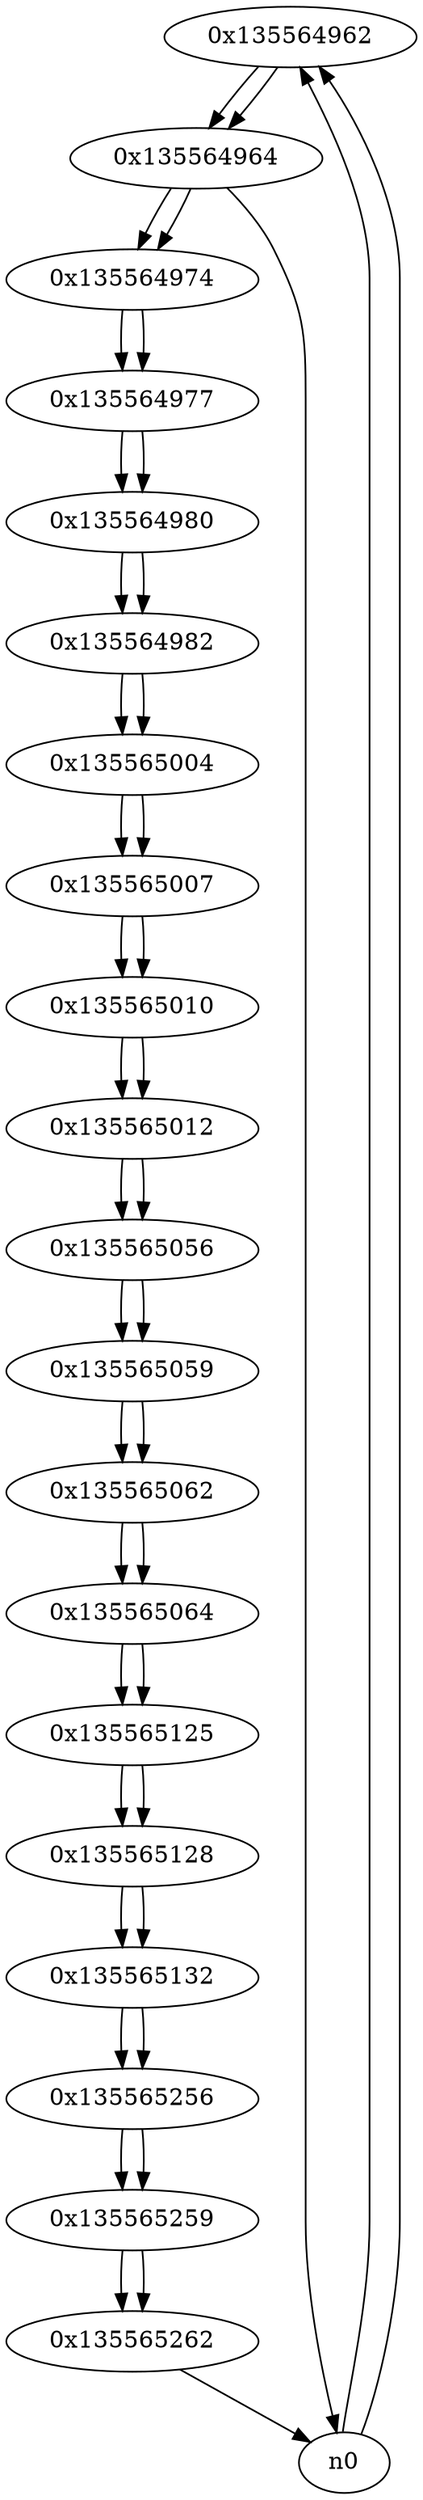 digraph G{
/* nodes */
  n1 [label="0x135564962"]
  n2 [label="0x135564964"]
  n3 [label="0x135564974"]
  n4 [label="0x135564977"]
  n5 [label="0x135564980"]
  n6 [label="0x135564982"]
  n7 [label="0x135565004"]
  n8 [label="0x135565007"]
  n9 [label="0x135565010"]
  n10 [label="0x135565012"]
  n11 [label="0x135565056"]
  n12 [label="0x135565059"]
  n13 [label="0x135565062"]
  n14 [label="0x135565064"]
  n15 [label="0x135565125"]
  n16 [label="0x135565128"]
  n17 [label="0x135565132"]
  n18 [label="0x135565256"]
  n19 [label="0x135565259"]
  n20 [label="0x135565262"]
/* edges */
n1 -> n2;
n0 -> n1;
n0 -> n1;
n2 -> n3;
n2 -> n0;
n1 -> n2;
n3 -> n4;
n2 -> n3;
n4 -> n5;
n3 -> n4;
n5 -> n6;
n4 -> n5;
n6 -> n7;
n5 -> n6;
n7 -> n8;
n6 -> n7;
n8 -> n9;
n7 -> n8;
n9 -> n10;
n8 -> n9;
n10 -> n11;
n9 -> n10;
n11 -> n12;
n10 -> n11;
n12 -> n13;
n11 -> n12;
n13 -> n14;
n12 -> n13;
n14 -> n15;
n13 -> n14;
n15 -> n16;
n14 -> n15;
n16 -> n17;
n15 -> n16;
n17 -> n18;
n16 -> n17;
n18 -> n19;
n17 -> n18;
n19 -> n20;
n18 -> n19;
n20 -> n0;
n19 -> n20;
}
